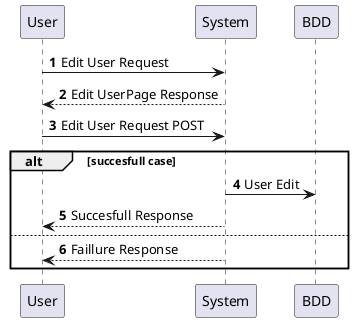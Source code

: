 @startuml
'https://plantuml.com/sequence-diagram

autonumber

User -> System: Edit User Request
System --> User: Edit UserPage Response

User -> System: Edit User Request POST

alt succesfull case

System -> BDD: User Edit
System --> User: Succesfull Response

else

System --> User: Faillure Response
end
@enduml